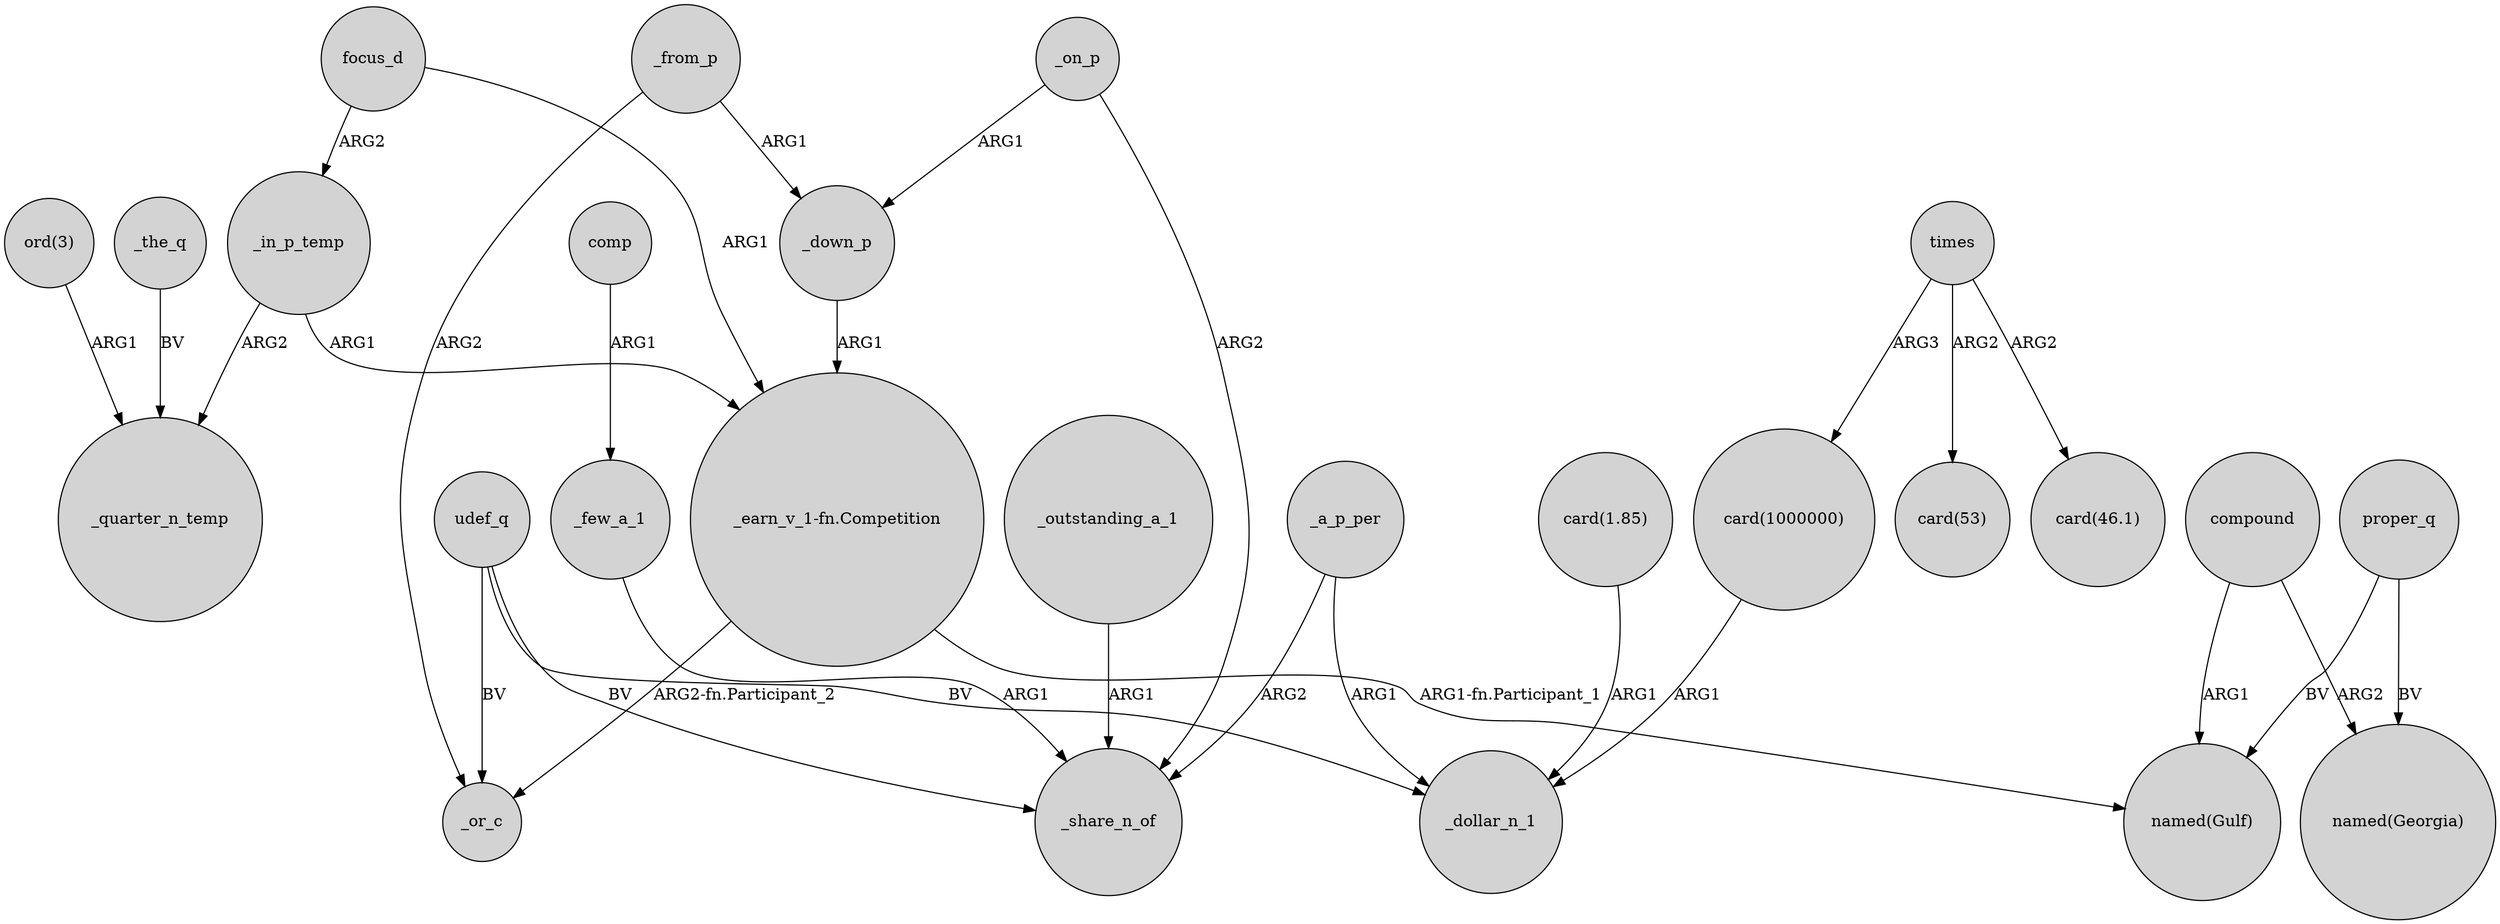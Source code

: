 digraph {
	node [shape=circle style=filled]
	_in_p_temp -> _quarter_n_temp [label=ARG2]
	"_earn_v_1-fn.Competition" -> _or_c [label="ARG2-fn.Participant_2"]
	_from_p -> _or_c [label=ARG2]
	compound -> "named(Georgia)" [label=ARG2]
	udef_q -> _dollar_n_1 [label=BV]
	"card(1.85)" -> _dollar_n_1 [label=ARG1]
	_from_p -> _down_p [label=ARG1]
	"ord(3)" -> _quarter_n_temp [label=ARG1]
	udef_q -> _or_c [label=BV]
	_on_p -> _share_n_of [label=ARG2]
	times -> "card(53)" [label=ARG2]
	_a_p_per -> _share_n_of [label=ARG2]
	_the_q -> _quarter_n_temp [label=BV]
	_down_p -> "_earn_v_1-fn.Competition" [label=ARG1]
	proper_q -> "named(Gulf)" [label=BV]
	_outstanding_a_1 -> _share_n_of [label=ARG1]
	_in_p_temp -> "_earn_v_1-fn.Competition" [label=ARG1]
	compound -> "named(Gulf)" [label=ARG1]
	udef_q -> _share_n_of [label=BV]
	"card(1000000)" -> _dollar_n_1 [label=ARG1]
	times -> "card(46.1)" [label=ARG2]
	_a_p_per -> _dollar_n_1 [label=ARG1]
	comp -> _few_a_1 [label=ARG1]
	focus_d -> "_earn_v_1-fn.Competition" [label=ARG1]
	"_earn_v_1-fn.Competition" -> "named(Gulf)" [label="ARG1-fn.Participant_1"]
	proper_q -> "named(Georgia)" [label=BV]
	times -> "card(1000000)" [label=ARG3]
	_few_a_1 -> _share_n_of [label=ARG1]
	_on_p -> _down_p [label=ARG1]
	focus_d -> _in_p_temp [label=ARG2]
}

